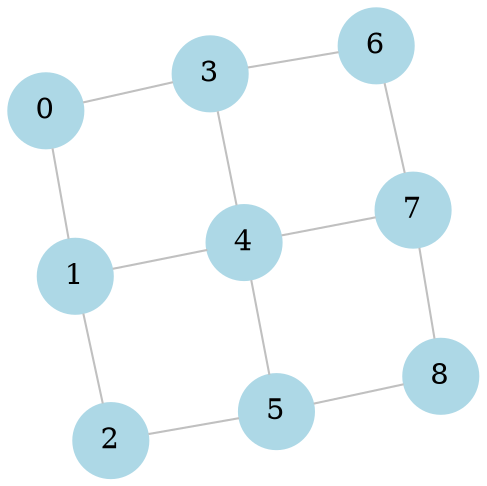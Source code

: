 graph G {

graph [layout = neato]

node [shape = circle,
      style = filled,
      color = lightblue]

edge [color = silver]

0;
1;
2;
3;
4;
5;
6;
7;
8;
0--1 ;
0--3 ;
1--2 ;
1--4 ;
2--5 ;
3--4 ;
3--6 ;
4--5 ;
4--7 ;
5--8 ;
6--7 ;
7--8 ;
}
